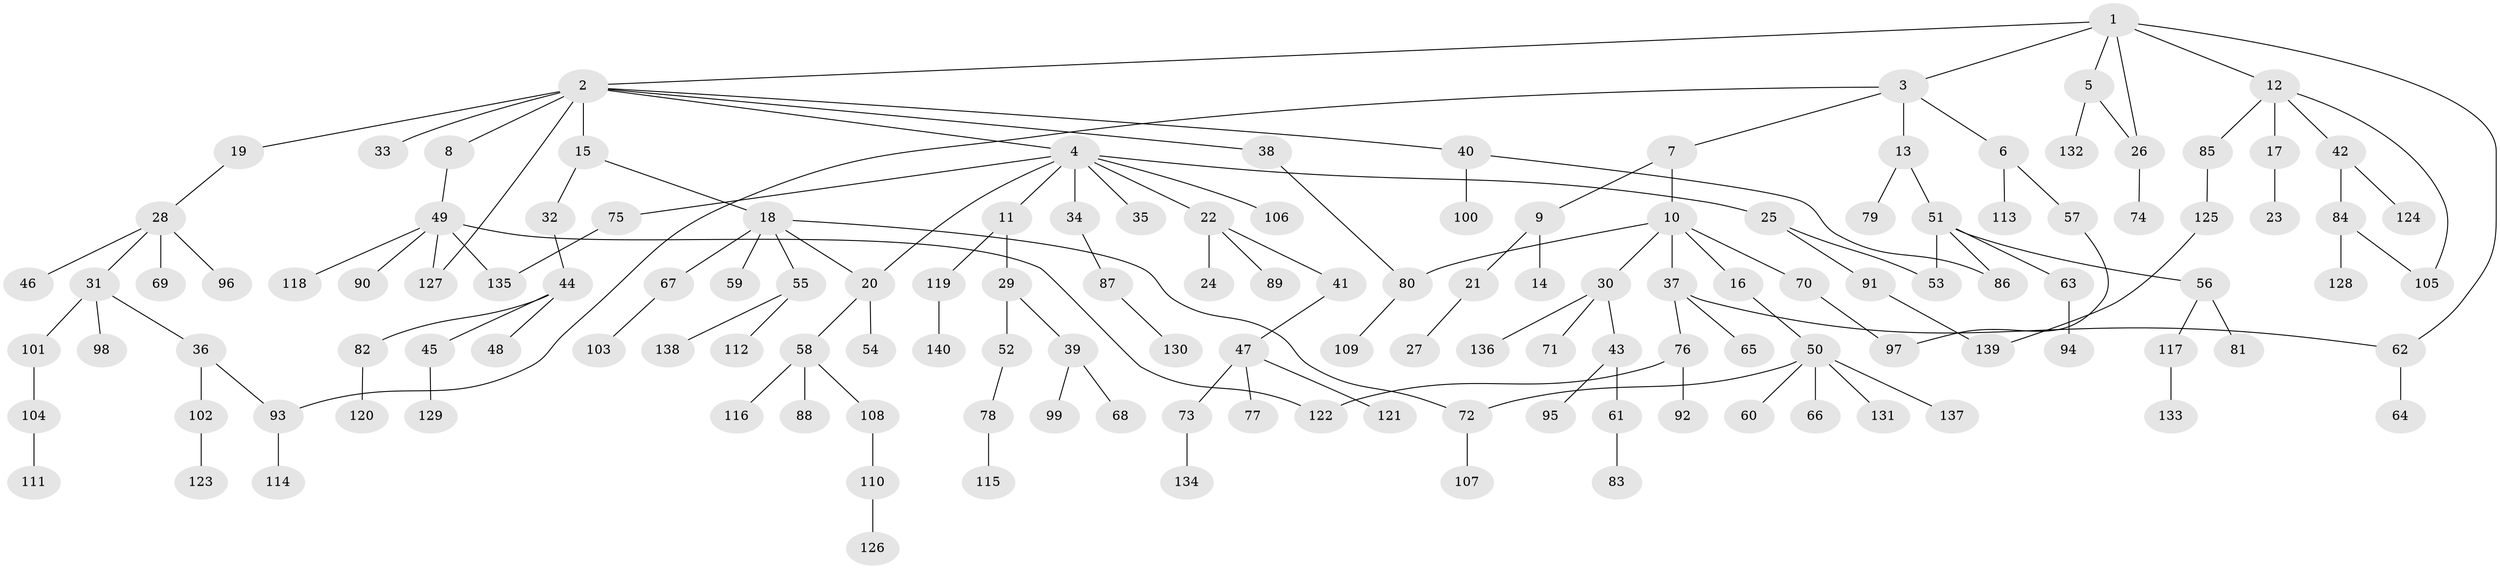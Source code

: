 // Generated by graph-tools (version 1.1) at 2025/25/03/09/25 03:25:28]
// undirected, 140 vertices, 153 edges
graph export_dot {
graph [start="1"]
  node [color=gray90,style=filled];
  1;
  2;
  3;
  4;
  5;
  6;
  7;
  8;
  9;
  10;
  11;
  12;
  13;
  14;
  15;
  16;
  17;
  18;
  19;
  20;
  21;
  22;
  23;
  24;
  25;
  26;
  27;
  28;
  29;
  30;
  31;
  32;
  33;
  34;
  35;
  36;
  37;
  38;
  39;
  40;
  41;
  42;
  43;
  44;
  45;
  46;
  47;
  48;
  49;
  50;
  51;
  52;
  53;
  54;
  55;
  56;
  57;
  58;
  59;
  60;
  61;
  62;
  63;
  64;
  65;
  66;
  67;
  68;
  69;
  70;
  71;
  72;
  73;
  74;
  75;
  76;
  77;
  78;
  79;
  80;
  81;
  82;
  83;
  84;
  85;
  86;
  87;
  88;
  89;
  90;
  91;
  92;
  93;
  94;
  95;
  96;
  97;
  98;
  99;
  100;
  101;
  102;
  103;
  104;
  105;
  106;
  107;
  108;
  109;
  110;
  111;
  112;
  113;
  114;
  115;
  116;
  117;
  118;
  119;
  120;
  121;
  122;
  123;
  124;
  125;
  126;
  127;
  128;
  129;
  130;
  131;
  132;
  133;
  134;
  135;
  136;
  137;
  138;
  139;
  140;
  1 -- 2;
  1 -- 3;
  1 -- 5;
  1 -- 12;
  1 -- 62;
  1 -- 26;
  2 -- 4;
  2 -- 8;
  2 -- 15;
  2 -- 19;
  2 -- 33;
  2 -- 38;
  2 -- 40;
  2 -- 127;
  3 -- 6;
  3 -- 7;
  3 -- 13;
  3 -- 93;
  4 -- 11;
  4 -- 20;
  4 -- 22;
  4 -- 25;
  4 -- 34;
  4 -- 35;
  4 -- 75;
  4 -- 106;
  5 -- 26;
  5 -- 132;
  6 -- 57;
  6 -- 113;
  7 -- 9;
  7 -- 10;
  8 -- 49;
  9 -- 14;
  9 -- 21;
  10 -- 16;
  10 -- 30;
  10 -- 37;
  10 -- 70;
  10 -- 80;
  11 -- 29;
  11 -- 119;
  12 -- 17;
  12 -- 42;
  12 -- 85;
  12 -- 105;
  13 -- 51;
  13 -- 79;
  15 -- 18;
  15 -- 32;
  16 -- 50;
  17 -- 23;
  18 -- 55;
  18 -- 59;
  18 -- 67;
  18 -- 20;
  18 -- 72;
  19 -- 28;
  20 -- 54;
  20 -- 58;
  21 -- 27;
  22 -- 24;
  22 -- 41;
  22 -- 89;
  25 -- 53;
  25 -- 91;
  26 -- 74;
  28 -- 31;
  28 -- 46;
  28 -- 69;
  28 -- 96;
  29 -- 39;
  29 -- 52;
  30 -- 43;
  30 -- 71;
  30 -- 136;
  31 -- 36;
  31 -- 98;
  31 -- 101;
  32 -- 44;
  34 -- 87;
  36 -- 102;
  36 -- 93;
  37 -- 65;
  37 -- 76;
  37 -- 62;
  38 -- 80;
  39 -- 68;
  39 -- 99;
  40 -- 86;
  40 -- 100;
  41 -- 47;
  42 -- 84;
  42 -- 124;
  43 -- 61;
  43 -- 95;
  44 -- 45;
  44 -- 48;
  44 -- 82;
  45 -- 129;
  47 -- 73;
  47 -- 77;
  47 -- 121;
  49 -- 90;
  49 -- 118;
  49 -- 135;
  49 -- 127;
  49 -- 122;
  50 -- 60;
  50 -- 66;
  50 -- 72;
  50 -- 131;
  50 -- 137;
  51 -- 56;
  51 -- 63;
  51 -- 53;
  51 -- 86;
  52 -- 78;
  55 -- 112;
  55 -- 138;
  56 -- 81;
  56 -- 117;
  57 -- 97;
  58 -- 88;
  58 -- 108;
  58 -- 116;
  61 -- 83;
  62 -- 64;
  63 -- 94;
  67 -- 103;
  70 -- 97;
  72 -- 107;
  73 -- 134;
  75 -- 135;
  76 -- 92;
  76 -- 122;
  78 -- 115;
  80 -- 109;
  82 -- 120;
  84 -- 105;
  84 -- 128;
  85 -- 125;
  87 -- 130;
  91 -- 139;
  93 -- 114;
  101 -- 104;
  102 -- 123;
  104 -- 111;
  108 -- 110;
  110 -- 126;
  117 -- 133;
  119 -- 140;
  125 -- 139;
}

